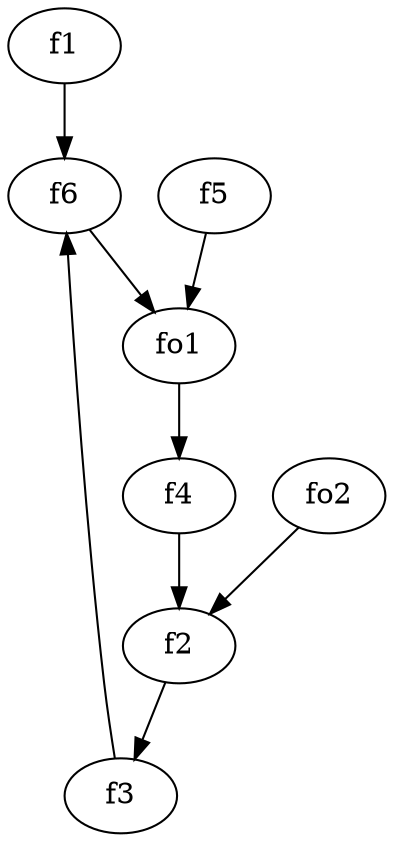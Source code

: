 strict digraph  {
f1;
f2;
f3;
f4;
f5;
f6;
fo1;
fo2;
f1 -> f6  [weight=2];
f2 -> f3  [weight=2];
f3 -> f6  [weight=2];
f4 -> f2  [weight=2];
f5 -> fo1  [weight=2];
f6 -> fo1  [weight=2];
fo1 -> f4  [weight=2];
fo2 -> f2  [weight=2];
}
